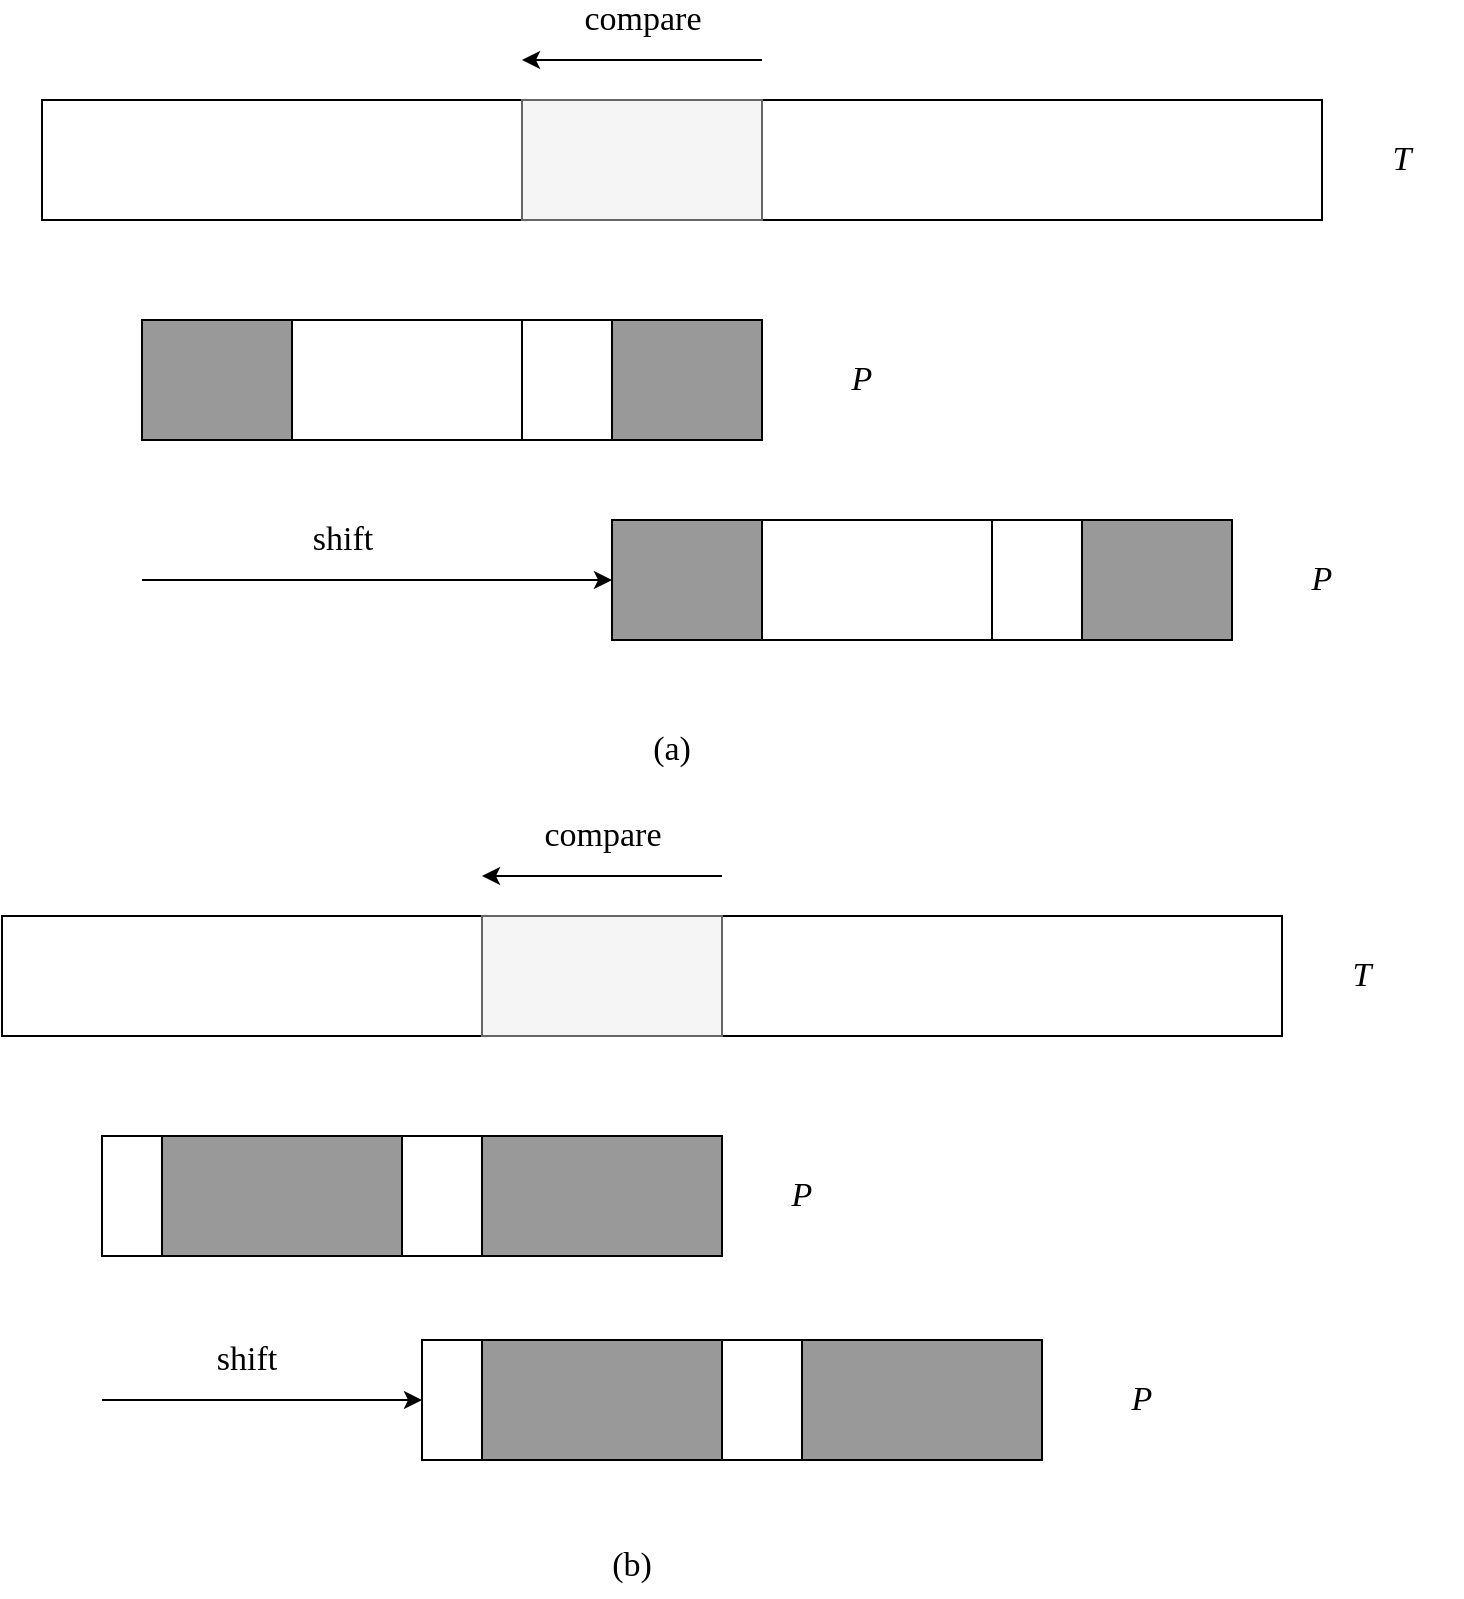 <mxfile version="20.3.0" type="device"><diagram id="xM3oDtUCpMIUGRjQUrVE" name="BM good suffix rule"><mxGraphModel dx="1106" dy="672" grid="1" gridSize="10" guides="1" tooltips="1" connect="1" arrows="1" fold="1" page="1" pageScale="1" pageWidth="850" pageHeight="1100" math="0" shadow="0"><root><mxCell id="0"/><mxCell id="1" parent="0"/><mxCell id="rvrCSz12vzbQRMdDodlf-1" value="" style="rounded=0;whiteSpace=wrap;html=1;" vertex="1" parent="1"><mxGeometry x="90" y="80" width="640" height="60" as="geometry"/></mxCell><mxCell id="rvrCSz12vzbQRMdDodlf-2" value="" style="rounded=0;whiteSpace=wrap;html=1;fillColor=#f5f5f5;fontColor=#333333;strokeColor=#666666;" vertex="1" parent="1"><mxGeometry x="330" y="80" width="120" height="60" as="geometry"/></mxCell><mxCell id="rvrCSz12vzbQRMdDodlf-7" value="" style="group" vertex="1" connectable="0" parent="1"><mxGeometry x="140" y="190" width="310" height="60" as="geometry"/></mxCell><mxCell id="rvrCSz12vzbQRMdDodlf-5" value="" style="rounded=0;whiteSpace=wrap;html=1;" vertex="1" parent="rvrCSz12vzbQRMdDodlf-7"><mxGeometry width="310" height="60" as="geometry"/></mxCell><mxCell id="rvrCSz12vzbQRMdDodlf-3" value="" style="rounded=0;whiteSpace=wrap;html=1;" vertex="1" parent="rvrCSz12vzbQRMdDodlf-7"><mxGeometry x="190" width="120" height="60" as="geometry"/></mxCell><mxCell id="rvrCSz12vzbQRMdDodlf-4" value="" style="rounded=0;whiteSpace=wrap;html=1;fillColor=#999999;" vertex="1" parent="rvrCSz12vzbQRMdDodlf-7"><mxGeometry x="235" width="75" height="60" as="geometry"/></mxCell><mxCell id="rvrCSz12vzbQRMdDodlf-6" value="" style="rounded=0;whiteSpace=wrap;html=1;fillColor=#999999;" vertex="1" parent="rvrCSz12vzbQRMdDodlf-7"><mxGeometry width="75" height="60" as="geometry"/></mxCell><mxCell id="rvrCSz12vzbQRMdDodlf-8" value="" style="group" vertex="1" connectable="0" parent="1"><mxGeometry x="375" y="290" width="310" height="60" as="geometry"/></mxCell><mxCell id="rvrCSz12vzbQRMdDodlf-9" value="" style="rounded=0;whiteSpace=wrap;html=1;" vertex="1" parent="rvrCSz12vzbQRMdDodlf-8"><mxGeometry width="310" height="60" as="geometry"/></mxCell><mxCell id="rvrCSz12vzbQRMdDodlf-10" value="" style="rounded=0;whiteSpace=wrap;html=1;" vertex="1" parent="rvrCSz12vzbQRMdDodlf-8"><mxGeometry x="190" width="120" height="60" as="geometry"/></mxCell><mxCell id="rvrCSz12vzbQRMdDodlf-11" value="" style="rounded=0;whiteSpace=wrap;html=1;fillColor=#999999;" vertex="1" parent="rvrCSz12vzbQRMdDodlf-8"><mxGeometry x="235" width="75" height="60" as="geometry"/></mxCell><mxCell id="rvrCSz12vzbQRMdDodlf-12" value="" style="rounded=0;whiteSpace=wrap;html=1;fillColor=#999999;" vertex="1" parent="rvrCSz12vzbQRMdDodlf-8"><mxGeometry width="75" height="60" as="geometry"/></mxCell><mxCell id="rvrCSz12vzbQRMdDodlf-13" value="" style="endArrow=classic;html=1;rounded=0;entryX=0;entryY=0.5;entryDx=0;entryDy=0;" edge="1" parent="1" target="rvrCSz12vzbQRMdDodlf-12"><mxGeometry width="50" height="50" relative="1" as="geometry"><mxPoint x="140" y="320" as="sourcePoint"/><mxPoint x="200" y="310" as="targetPoint"/></mxGeometry></mxCell><mxCell id="rvrCSz12vzbQRMdDodlf-14" value="&lt;font style=&quot;font-size: 17px;&quot;&gt;shift&lt;/font&gt;" style="edgeLabel;html=1;align=center;verticalAlign=middle;resizable=0;points=[];fontFamily=Verdana;" vertex="1" connectable="0" parent="rvrCSz12vzbQRMdDodlf-13"><mxGeometry x="-0.251" relative="1" as="geometry"><mxPoint x="12" y="-20" as="offset"/></mxGeometry></mxCell><mxCell id="rvrCSz12vzbQRMdDodlf-15" value="" style="endArrow=classic;html=1;rounded=0;" edge="1" parent="1"><mxGeometry width="50" height="50" relative="1" as="geometry"><mxPoint x="450" y="60" as="sourcePoint"/><mxPoint x="330" y="60" as="targetPoint"/></mxGeometry></mxCell><mxCell id="rvrCSz12vzbQRMdDodlf-16" value="&lt;font style=&quot;font-size: 17px;&quot;&gt;compare&lt;/font&gt;" style="edgeLabel;html=1;align=center;verticalAlign=middle;resizable=0;points=[];fontFamily=Verdana;" vertex="1" connectable="0" parent="rvrCSz12vzbQRMdDodlf-15"><mxGeometry x="-0.251" relative="1" as="geometry"><mxPoint x="-15" y="-20" as="offset"/></mxGeometry></mxCell><mxCell id="rvrCSz12vzbQRMdDodlf-17" value="(a)" style="text;html=1;strokeColor=none;fillColor=none;align=center;verticalAlign=middle;whiteSpace=wrap;rounded=0;fontFamily=Verdana;fontSize=17;" vertex="1" parent="1"><mxGeometry x="375" y="390" width="60" height="30" as="geometry"/></mxCell><mxCell id="rvrCSz12vzbQRMdDodlf-18" value="" style="rounded=0;whiteSpace=wrap;html=1;" vertex="1" parent="1"><mxGeometry x="70" y="488" width="640" height="60" as="geometry"/></mxCell><mxCell id="rvrCSz12vzbQRMdDodlf-19" value="" style="rounded=0;whiteSpace=wrap;html=1;fillColor=#f5f5f5;fontColor=#333333;strokeColor=#666666;" vertex="1" parent="1"><mxGeometry x="310" y="488" width="120" height="60" as="geometry"/></mxCell><mxCell id="rvrCSz12vzbQRMdDodlf-30" value="" style="endArrow=classic;html=1;rounded=0;entryX=0;entryY=0.5;entryDx=0;entryDy=0;" edge="1" target="rvrCSz12vzbQRMdDodlf-38" parent="1"><mxGeometry width="50" height="50" relative="1" as="geometry"><mxPoint x="120" y="730" as="sourcePoint"/><mxPoint x="355" y="728" as="targetPoint"/></mxGeometry></mxCell><mxCell id="rvrCSz12vzbQRMdDodlf-31" value="&lt;font style=&quot;font-size: 17px;&quot;&gt;shift&lt;/font&gt;" style="edgeLabel;html=1;align=center;verticalAlign=middle;resizable=0;points=[];fontFamily=Verdana;" vertex="1" connectable="0" parent="rvrCSz12vzbQRMdDodlf-30"><mxGeometry x="-0.251" relative="1" as="geometry"><mxPoint x="12" y="-20" as="offset"/></mxGeometry></mxCell><mxCell id="rvrCSz12vzbQRMdDodlf-32" value="" style="endArrow=classic;html=1;rounded=0;" edge="1" parent="1"><mxGeometry width="50" height="50" relative="1" as="geometry"><mxPoint x="430" y="468" as="sourcePoint"/><mxPoint x="310" y="468" as="targetPoint"/></mxGeometry></mxCell><mxCell id="rvrCSz12vzbQRMdDodlf-33" value="&lt;font style=&quot;font-size: 17px;&quot;&gt;compare&lt;/font&gt;" style="edgeLabel;html=1;align=center;verticalAlign=middle;resizable=0;points=[];fontFamily=Verdana;" vertex="1" connectable="0" parent="rvrCSz12vzbQRMdDodlf-32"><mxGeometry x="-0.251" relative="1" as="geometry"><mxPoint x="-15" y="-20" as="offset"/></mxGeometry></mxCell><mxCell id="rvrCSz12vzbQRMdDodlf-34" value="(b)" style="text;html=1;strokeColor=none;fillColor=none;align=center;verticalAlign=middle;whiteSpace=wrap;rounded=0;fontFamily=Verdana;fontSize=17;" vertex="1" parent="1"><mxGeometry x="355" y="798" width="60" height="30" as="geometry"/></mxCell><mxCell id="rvrCSz12vzbQRMdDodlf-36" value="" style="group" vertex="1" connectable="0" parent="1"><mxGeometry x="120" y="598" width="310" height="60" as="geometry"/></mxCell><mxCell id="rvrCSz12vzbQRMdDodlf-21" value="" style="rounded=0;whiteSpace=wrap;html=1;" vertex="1" parent="rvrCSz12vzbQRMdDodlf-36"><mxGeometry width="310" height="60" as="geometry"/></mxCell><mxCell id="rvrCSz12vzbQRMdDodlf-23" value="" style="rounded=0;whiteSpace=wrap;html=1;fillColor=#999999;" vertex="1" parent="rvrCSz12vzbQRMdDodlf-36"><mxGeometry x="190" width="120" height="60" as="geometry"/></mxCell><mxCell id="rvrCSz12vzbQRMdDodlf-35" value="" style="rounded=0;whiteSpace=wrap;html=1;fillColor=#999999;" vertex="1" parent="rvrCSz12vzbQRMdDodlf-36"><mxGeometry x="30" width="120" height="60" as="geometry"/></mxCell><mxCell id="rvrCSz12vzbQRMdDodlf-37" value="" style="group" vertex="1" connectable="0" parent="1"><mxGeometry x="280" y="700" width="310" height="60" as="geometry"/></mxCell><mxCell id="rvrCSz12vzbQRMdDodlf-38" value="" style="rounded=0;whiteSpace=wrap;html=1;" vertex="1" parent="rvrCSz12vzbQRMdDodlf-37"><mxGeometry width="310" height="60" as="geometry"/></mxCell><mxCell id="rvrCSz12vzbQRMdDodlf-39" value="" style="rounded=0;whiteSpace=wrap;html=1;fillColor=#999999;" vertex="1" parent="rvrCSz12vzbQRMdDodlf-37"><mxGeometry x="190" width="120" height="60" as="geometry"/></mxCell><mxCell id="rvrCSz12vzbQRMdDodlf-40" value="" style="rounded=0;whiteSpace=wrap;html=1;fillColor=#999999;" vertex="1" parent="rvrCSz12vzbQRMdDodlf-37"><mxGeometry x="30" width="120" height="60" as="geometry"/></mxCell><mxCell id="rvrCSz12vzbQRMdDodlf-41" value="&lt;i&gt;&lt;font face=&quot;Times New Roman&quot;&gt;T&lt;/font&gt;&lt;/i&gt;" style="text;html=1;strokeColor=none;fillColor=none;align=center;verticalAlign=middle;whiteSpace=wrap;rounded=0;fontFamily=Verdana;fontSize=17;" vertex="1" parent="1"><mxGeometry x="740" y="95" width="60" height="30" as="geometry"/></mxCell><mxCell id="rvrCSz12vzbQRMdDodlf-42" value="&lt;i&gt;&lt;font face=&quot;Times New Roman&quot;&gt;P&lt;/font&gt;&lt;/i&gt;" style="text;html=1;strokeColor=none;fillColor=none;align=center;verticalAlign=middle;whiteSpace=wrap;rounded=0;fontFamily=Verdana;fontSize=17;" vertex="1" parent="1"><mxGeometry x="470" y="205" width="60" height="30" as="geometry"/></mxCell><mxCell id="rvrCSz12vzbQRMdDodlf-43" value="&lt;i&gt;&lt;font face=&quot;Times New Roman&quot;&gt;P&lt;/font&gt;&lt;/i&gt;" style="text;html=1;strokeColor=none;fillColor=none;align=center;verticalAlign=middle;whiteSpace=wrap;rounded=0;fontFamily=Verdana;fontSize=17;" vertex="1" parent="1"><mxGeometry x="700" y="305" width="60" height="30" as="geometry"/></mxCell><mxCell id="rvrCSz12vzbQRMdDodlf-44" value="&lt;i&gt;&lt;font face=&quot;Times New Roman&quot;&gt;P&lt;/font&gt;&lt;/i&gt;" style="text;html=1;strokeColor=none;fillColor=none;align=center;verticalAlign=middle;whiteSpace=wrap;rounded=0;fontFamily=Verdana;fontSize=17;" vertex="1" parent="1"><mxGeometry x="440" y="613" width="60" height="30" as="geometry"/></mxCell><mxCell id="rvrCSz12vzbQRMdDodlf-45" value="&lt;i&gt;&lt;font face=&quot;Times New Roman&quot;&gt;P&lt;/font&gt;&lt;/i&gt;" style="text;html=1;strokeColor=none;fillColor=none;align=center;verticalAlign=middle;whiteSpace=wrap;rounded=0;fontFamily=Verdana;fontSize=17;" vertex="1" parent="1"><mxGeometry x="610" y="715" width="60" height="30" as="geometry"/></mxCell><mxCell id="rvrCSz12vzbQRMdDodlf-46" value="&lt;i&gt;&lt;font face=&quot;Times New Roman&quot;&gt;T&lt;/font&gt;&lt;/i&gt;" style="text;html=1;strokeColor=none;fillColor=none;align=center;verticalAlign=middle;whiteSpace=wrap;rounded=0;fontFamily=Verdana;fontSize=17;" vertex="1" parent="1"><mxGeometry x="720" y="503" width="60" height="30" as="geometry"/></mxCell></root></mxGraphModel></diagram></mxfile>